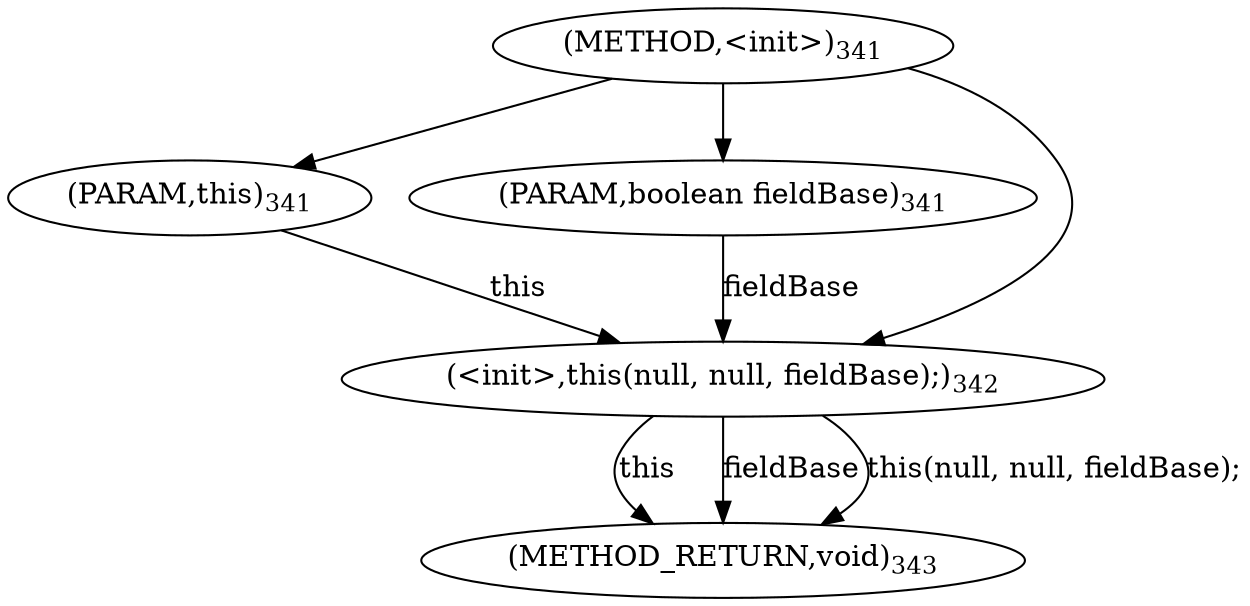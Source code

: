 digraph "&lt;init&gt;" {  
"326" [label = <(METHOD,&lt;init&gt;)<SUB>341</SUB>> ]
"330" [label = <(METHOD_RETURN,void)<SUB>343</SUB>> ]
"117" [label = <(PARAM,this)<SUB>341</SUB>> ]
"158" [label = <(PARAM,boolean fieldBase)<SUB>341</SUB>> ]
"154" [label = <(&lt;init&gt;,this(null, null, fieldBase);)<SUB>342</SUB>> ]
"154" [label = <(&lt;init&gt;,this(null, null, fieldBase);)<SUB>342</SUB>> ]
"154" [label = <(&lt;init&gt;,this(null, null, fieldBase);)<SUB>342</SUB>> ]
"154" [label = <(&lt;init&gt;,this(null, null, fieldBase);)<SUB>342</SUB>> ]
"154" [label = <(&lt;init&gt;,this(null, null, fieldBase);)<SUB>342</SUB>> ]
  "154" -> "330"  [ label = "this"] 
  "154" -> "330"  [ label = "fieldBase"] 
  "154" -> "330"  [ label = "this(null, null, fieldBase);"] 
  "326" -> "117" 
  "326" -> "158" 
  "117" -> "154"  [ label = "this"] 
  "326" -> "154" 
  "158" -> "154"  [ label = "fieldBase"] 
}
